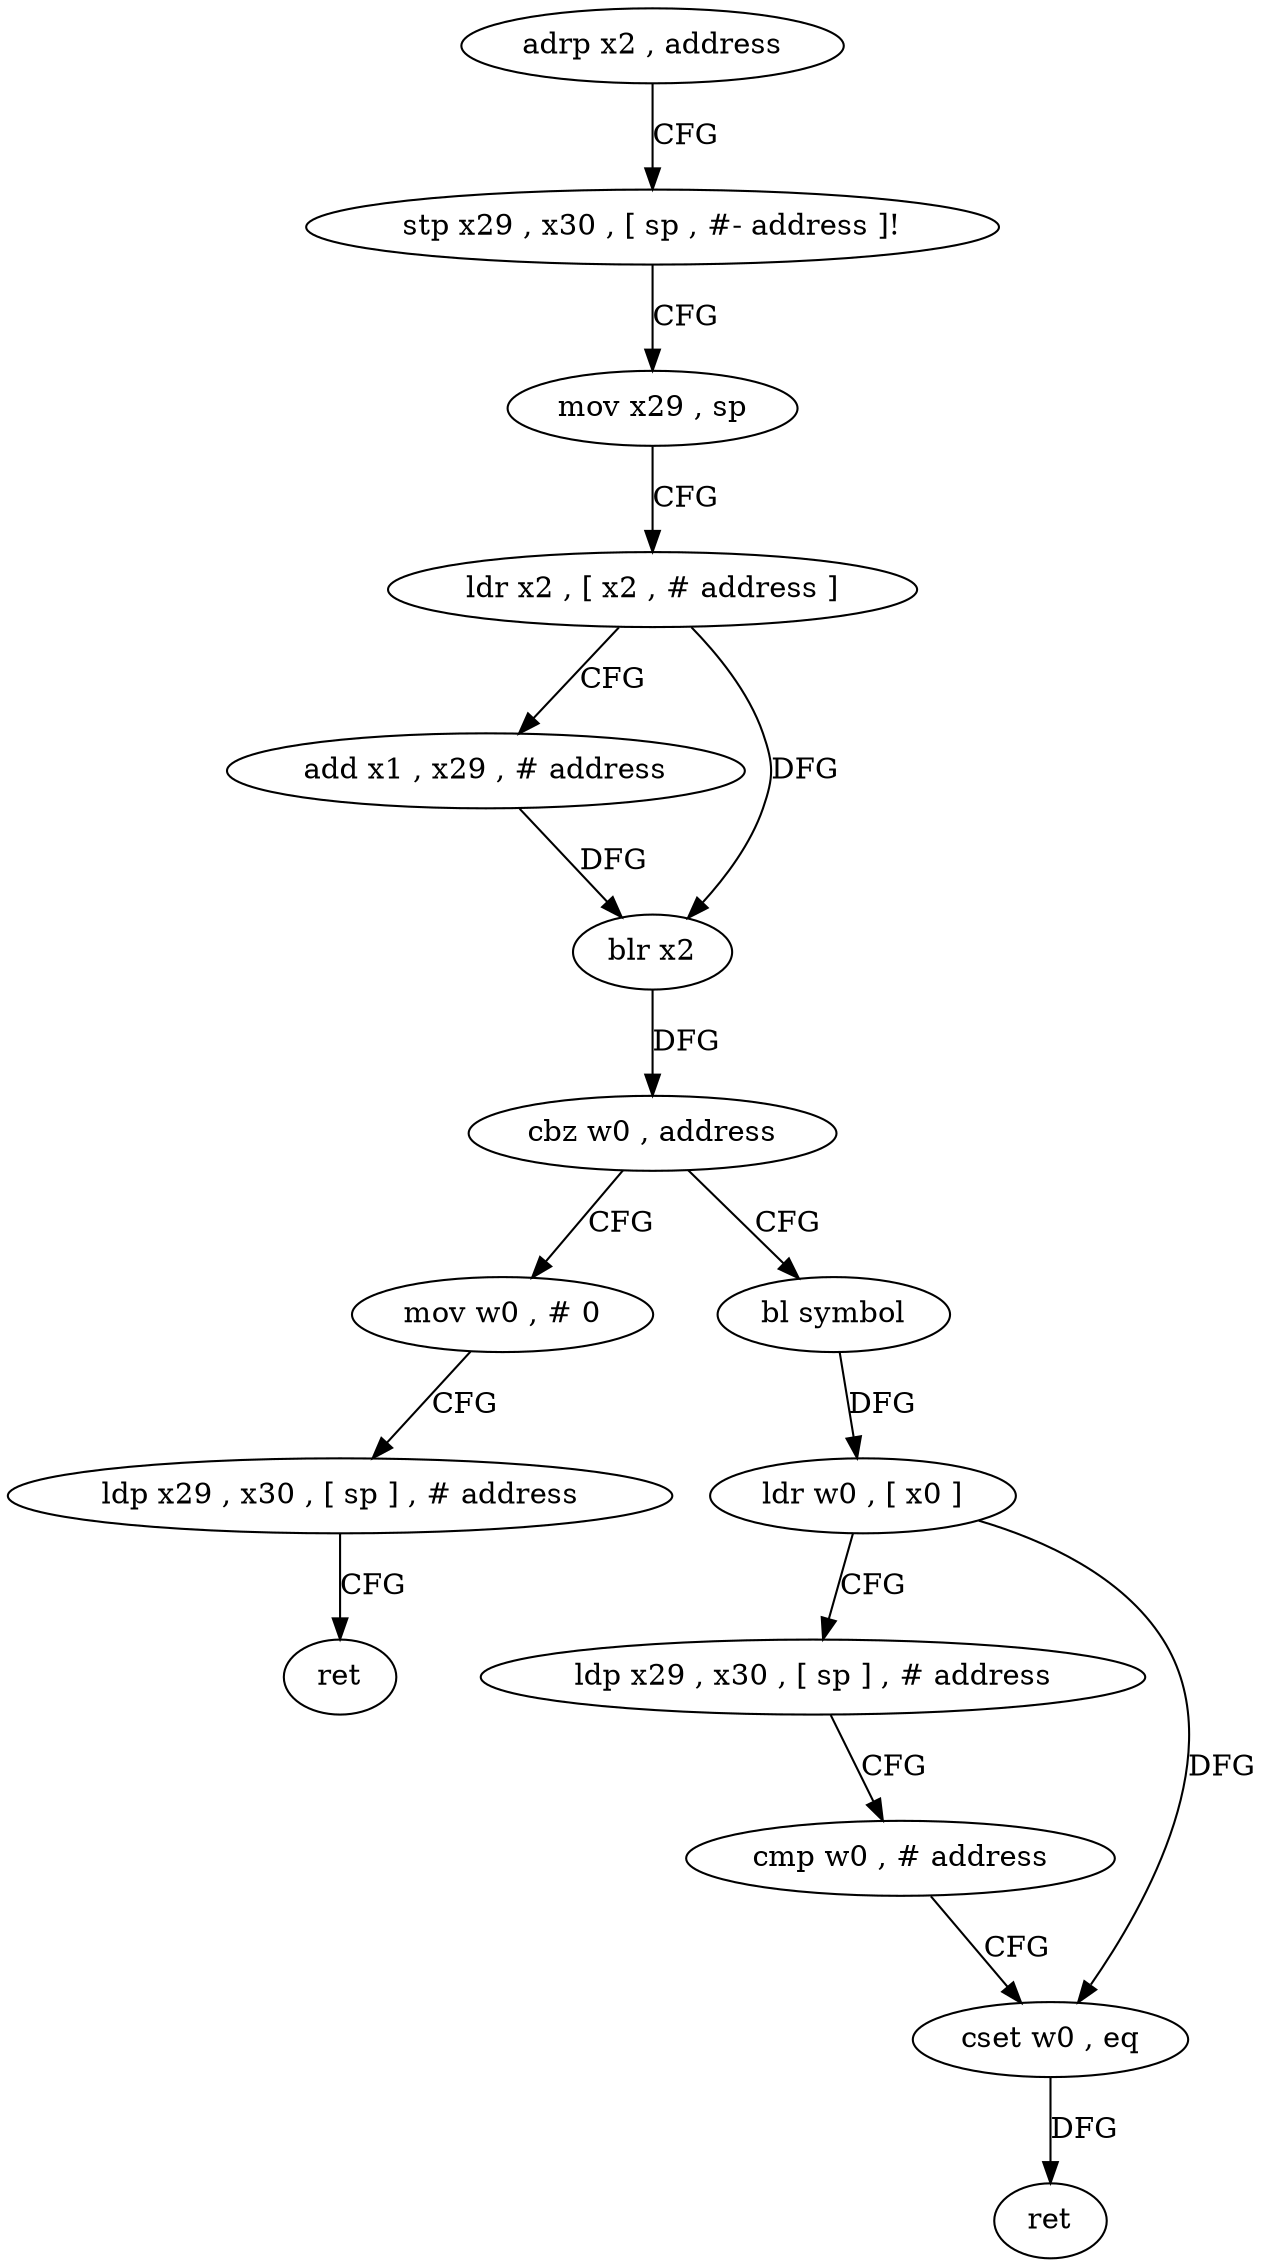 digraph "func" {
"4209056" [label = "adrp x2 , address" ]
"4209060" [label = "stp x29 , x30 , [ sp , #- address ]!" ]
"4209064" [label = "mov x29 , sp" ]
"4209068" [label = "ldr x2 , [ x2 , # address ]" ]
"4209072" [label = "add x1 , x29 , # address" ]
"4209076" [label = "blr x2" ]
"4209080" [label = "cbz w0 , address" ]
"4209112" [label = "mov w0 , # 0" ]
"4209084" [label = "bl symbol" ]
"4209116" [label = "ldp x29 , x30 , [ sp ] , # address" ]
"4209120" [label = "ret" ]
"4209088" [label = "ldr w0 , [ x0 ]" ]
"4209092" [label = "ldp x29 , x30 , [ sp ] , # address" ]
"4209096" [label = "cmp w0 , # address" ]
"4209100" [label = "cset w0 , eq" ]
"4209104" [label = "ret" ]
"4209056" -> "4209060" [ label = "CFG" ]
"4209060" -> "4209064" [ label = "CFG" ]
"4209064" -> "4209068" [ label = "CFG" ]
"4209068" -> "4209072" [ label = "CFG" ]
"4209068" -> "4209076" [ label = "DFG" ]
"4209072" -> "4209076" [ label = "DFG" ]
"4209076" -> "4209080" [ label = "DFG" ]
"4209080" -> "4209112" [ label = "CFG" ]
"4209080" -> "4209084" [ label = "CFG" ]
"4209112" -> "4209116" [ label = "CFG" ]
"4209084" -> "4209088" [ label = "DFG" ]
"4209116" -> "4209120" [ label = "CFG" ]
"4209088" -> "4209092" [ label = "CFG" ]
"4209088" -> "4209100" [ label = "DFG" ]
"4209092" -> "4209096" [ label = "CFG" ]
"4209096" -> "4209100" [ label = "CFG" ]
"4209100" -> "4209104" [ label = "DFG" ]
}

